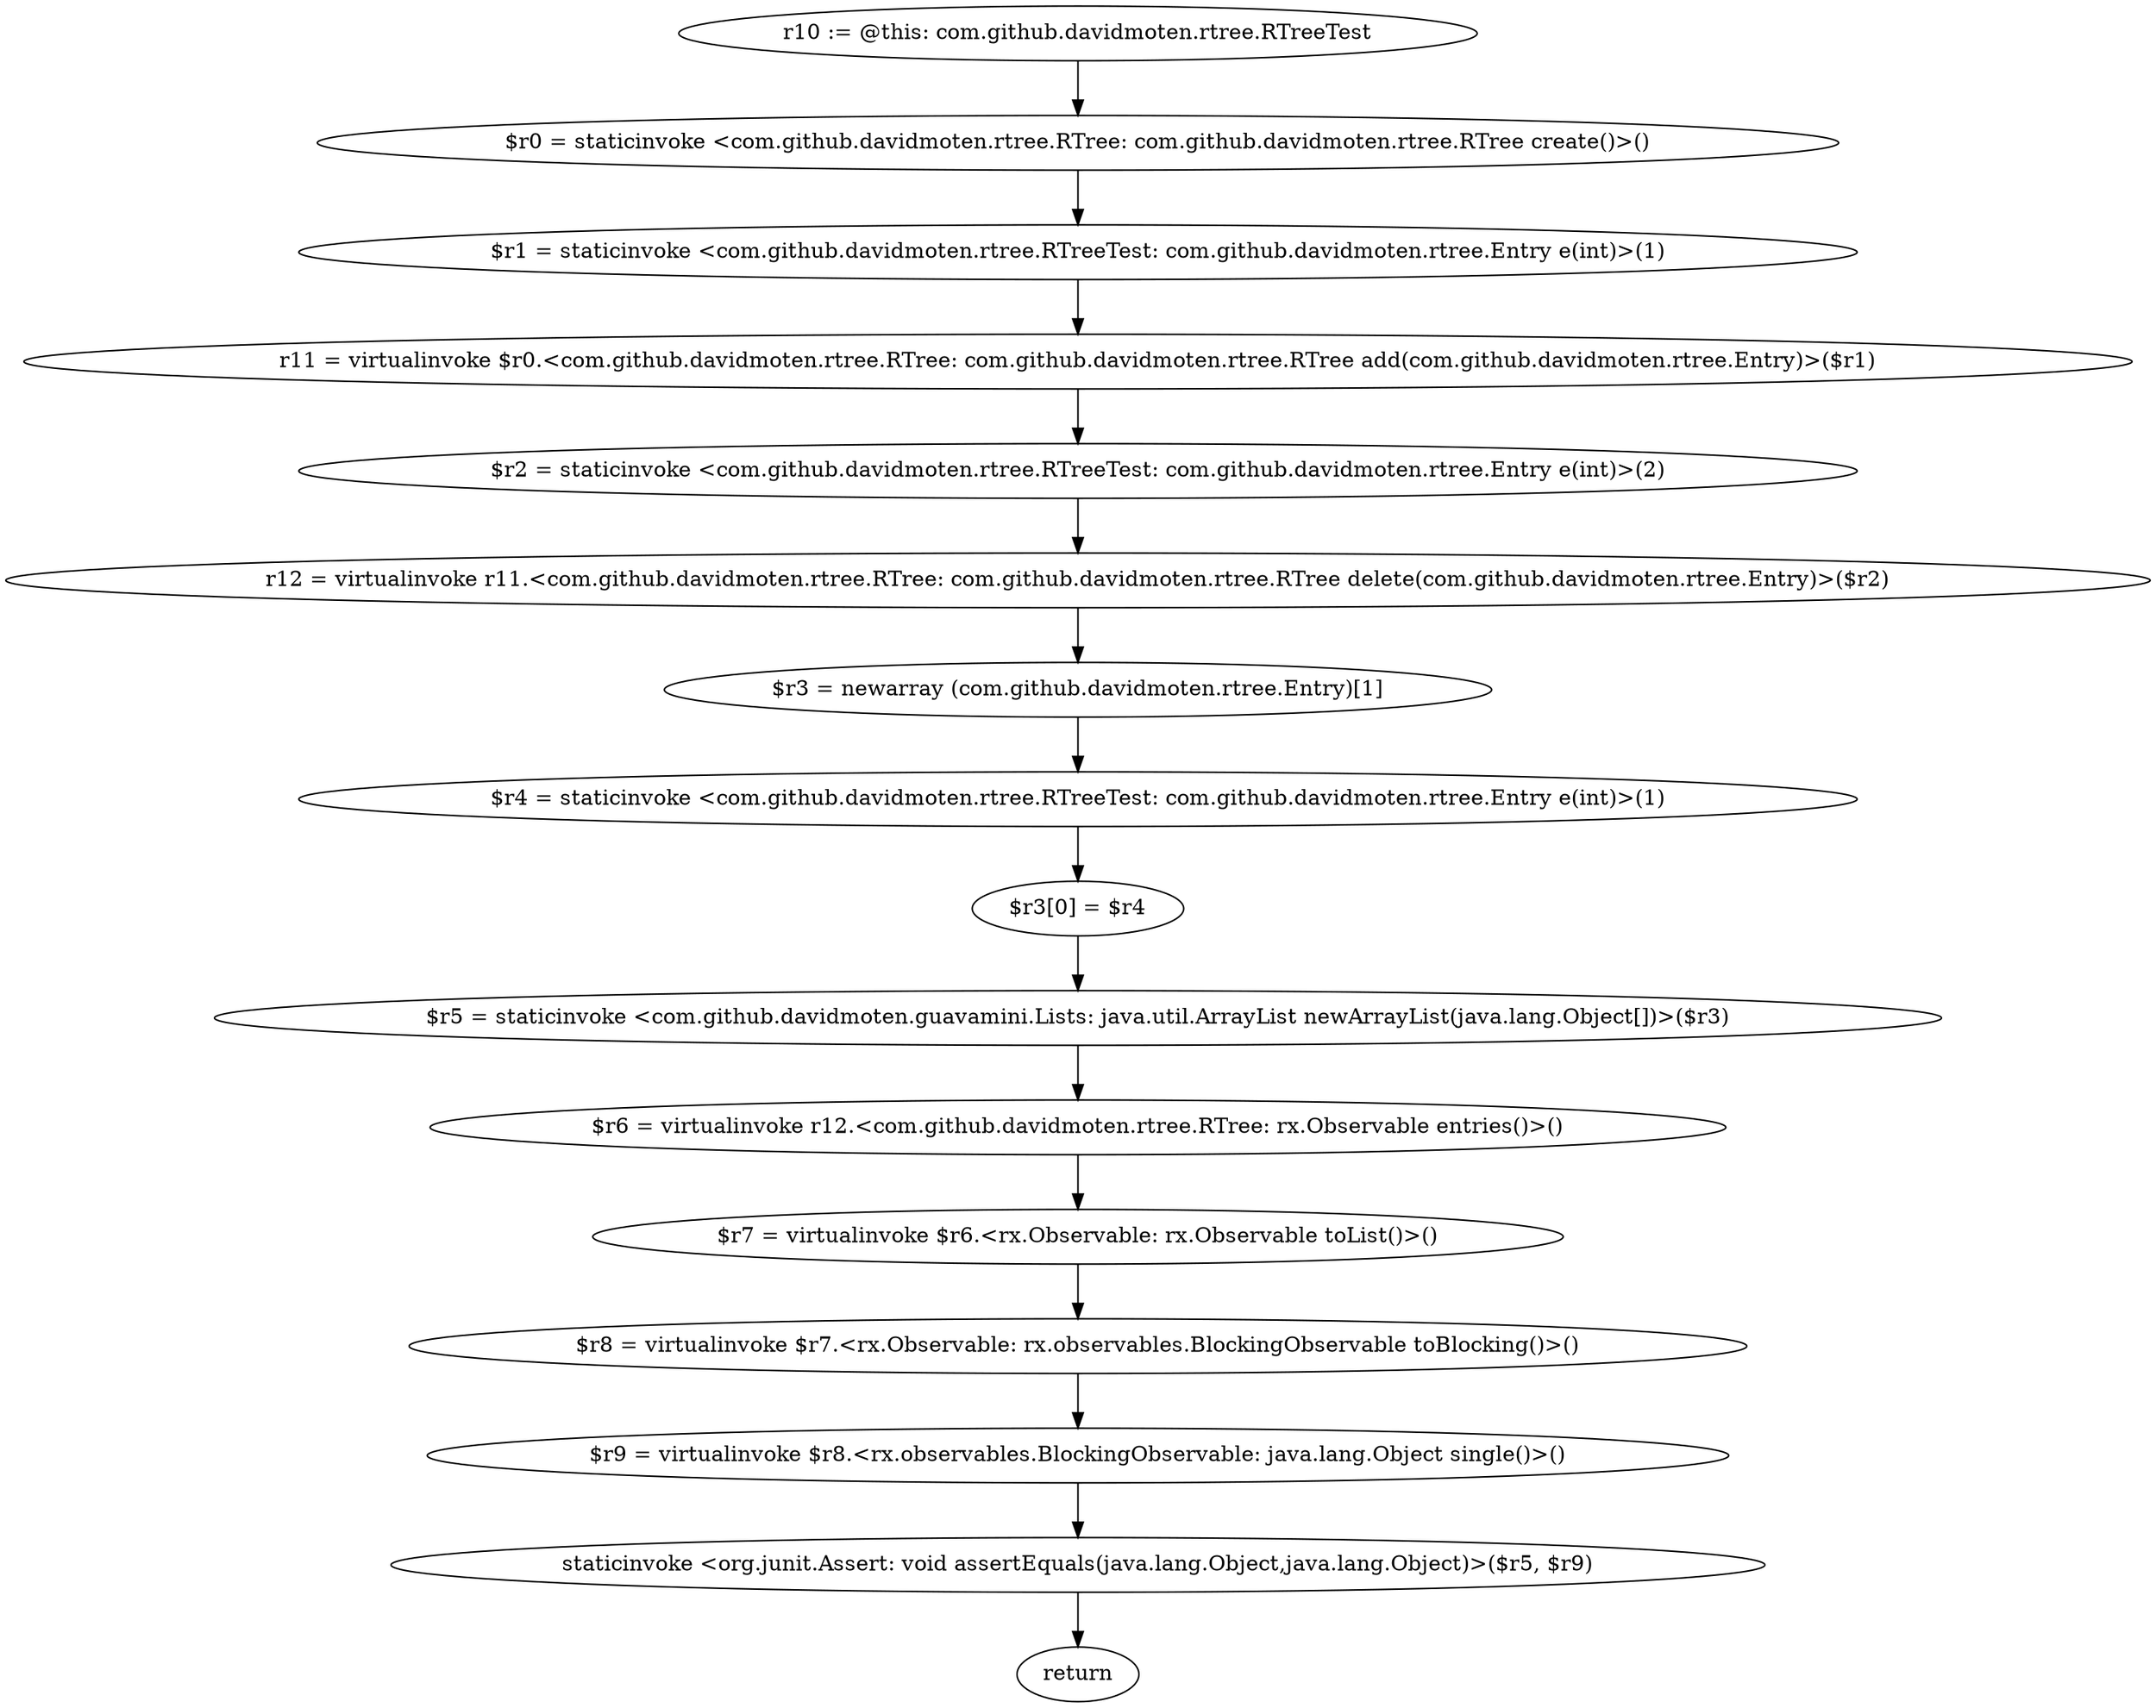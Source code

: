 digraph "unitGraph" {
    "r10 := @this: com.github.davidmoten.rtree.RTreeTest"
    "$r0 = staticinvoke <com.github.davidmoten.rtree.RTree: com.github.davidmoten.rtree.RTree create()>()"
    "$r1 = staticinvoke <com.github.davidmoten.rtree.RTreeTest: com.github.davidmoten.rtree.Entry e(int)>(1)"
    "r11 = virtualinvoke $r0.<com.github.davidmoten.rtree.RTree: com.github.davidmoten.rtree.RTree add(com.github.davidmoten.rtree.Entry)>($r1)"
    "$r2 = staticinvoke <com.github.davidmoten.rtree.RTreeTest: com.github.davidmoten.rtree.Entry e(int)>(2)"
    "r12 = virtualinvoke r11.<com.github.davidmoten.rtree.RTree: com.github.davidmoten.rtree.RTree delete(com.github.davidmoten.rtree.Entry)>($r2)"
    "$r3 = newarray (com.github.davidmoten.rtree.Entry)[1]"
    "$r4 = staticinvoke <com.github.davidmoten.rtree.RTreeTest: com.github.davidmoten.rtree.Entry e(int)>(1)"
    "$r3[0] = $r4"
    "$r5 = staticinvoke <com.github.davidmoten.guavamini.Lists: java.util.ArrayList newArrayList(java.lang.Object[])>($r3)"
    "$r6 = virtualinvoke r12.<com.github.davidmoten.rtree.RTree: rx.Observable entries()>()"
    "$r7 = virtualinvoke $r6.<rx.Observable: rx.Observable toList()>()"
    "$r8 = virtualinvoke $r7.<rx.Observable: rx.observables.BlockingObservable toBlocking()>()"
    "$r9 = virtualinvoke $r8.<rx.observables.BlockingObservable: java.lang.Object single()>()"
    "staticinvoke <org.junit.Assert: void assertEquals(java.lang.Object,java.lang.Object)>($r5, $r9)"
    "return"
    "r10 := @this: com.github.davidmoten.rtree.RTreeTest"->"$r0 = staticinvoke <com.github.davidmoten.rtree.RTree: com.github.davidmoten.rtree.RTree create()>()";
    "$r0 = staticinvoke <com.github.davidmoten.rtree.RTree: com.github.davidmoten.rtree.RTree create()>()"->"$r1 = staticinvoke <com.github.davidmoten.rtree.RTreeTest: com.github.davidmoten.rtree.Entry e(int)>(1)";
    "$r1 = staticinvoke <com.github.davidmoten.rtree.RTreeTest: com.github.davidmoten.rtree.Entry e(int)>(1)"->"r11 = virtualinvoke $r0.<com.github.davidmoten.rtree.RTree: com.github.davidmoten.rtree.RTree add(com.github.davidmoten.rtree.Entry)>($r1)";
    "r11 = virtualinvoke $r0.<com.github.davidmoten.rtree.RTree: com.github.davidmoten.rtree.RTree add(com.github.davidmoten.rtree.Entry)>($r1)"->"$r2 = staticinvoke <com.github.davidmoten.rtree.RTreeTest: com.github.davidmoten.rtree.Entry e(int)>(2)";
    "$r2 = staticinvoke <com.github.davidmoten.rtree.RTreeTest: com.github.davidmoten.rtree.Entry e(int)>(2)"->"r12 = virtualinvoke r11.<com.github.davidmoten.rtree.RTree: com.github.davidmoten.rtree.RTree delete(com.github.davidmoten.rtree.Entry)>($r2)";
    "r12 = virtualinvoke r11.<com.github.davidmoten.rtree.RTree: com.github.davidmoten.rtree.RTree delete(com.github.davidmoten.rtree.Entry)>($r2)"->"$r3 = newarray (com.github.davidmoten.rtree.Entry)[1]";
    "$r3 = newarray (com.github.davidmoten.rtree.Entry)[1]"->"$r4 = staticinvoke <com.github.davidmoten.rtree.RTreeTest: com.github.davidmoten.rtree.Entry e(int)>(1)";
    "$r4 = staticinvoke <com.github.davidmoten.rtree.RTreeTest: com.github.davidmoten.rtree.Entry e(int)>(1)"->"$r3[0] = $r4";
    "$r3[0] = $r4"->"$r5 = staticinvoke <com.github.davidmoten.guavamini.Lists: java.util.ArrayList newArrayList(java.lang.Object[])>($r3)";
    "$r5 = staticinvoke <com.github.davidmoten.guavamini.Lists: java.util.ArrayList newArrayList(java.lang.Object[])>($r3)"->"$r6 = virtualinvoke r12.<com.github.davidmoten.rtree.RTree: rx.Observable entries()>()";
    "$r6 = virtualinvoke r12.<com.github.davidmoten.rtree.RTree: rx.Observable entries()>()"->"$r7 = virtualinvoke $r6.<rx.Observable: rx.Observable toList()>()";
    "$r7 = virtualinvoke $r6.<rx.Observable: rx.Observable toList()>()"->"$r8 = virtualinvoke $r7.<rx.Observable: rx.observables.BlockingObservable toBlocking()>()";
    "$r8 = virtualinvoke $r7.<rx.Observable: rx.observables.BlockingObservable toBlocking()>()"->"$r9 = virtualinvoke $r8.<rx.observables.BlockingObservable: java.lang.Object single()>()";
    "$r9 = virtualinvoke $r8.<rx.observables.BlockingObservable: java.lang.Object single()>()"->"staticinvoke <org.junit.Assert: void assertEquals(java.lang.Object,java.lang.Object)>($r5, $r9)";
    "staticinvoke <org.junit.Assert: void assertEquals(java.lang.Object,java.lang.Object)>($r5, $r9)"->"return";
}
